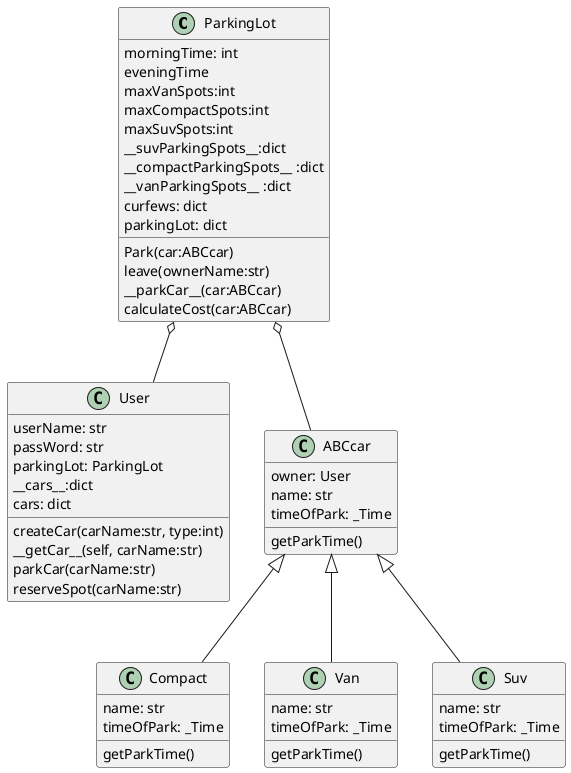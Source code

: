 @startuml

class ParkingLot
{
morningTime: int
eveningTime
maxVanSpots:int
maxCompactSpots:int
maxSuvSpots:int
__suvParkingSpots__:dict
__compactParkingSpots__ :dict
__vanParkingSpots__ :dict
curfews: dict
parkingLot: dict
Park(car:ABCcar)
leave(ownerName:str)
__parkCar__(car:ABCcar)
calculateCost(car:ABCcar)
}

class User
{
userName: str
passWord: str
parkingLot: ParkingLot
__cars__:dict
cars: dict
createCar(carName:str, type:int)
__getCar__(self, carName:str)
parkCar(carName:str)
reserveSpot(carName:str)

}



class ABCcar
{
owner: User
name: str
timeOfPark: _Time
getParkTime()
}

ParkingLot o-- ABCcar
ParkingLot o-- User

ABCcar ^-- Compact
ABCcar ^-- Van
ABCcar ^-- Suv

Class Compact
{
name: str
timeOfPark: _Time
getParkTime()
}
Class Van
{
name: str
timeOfPark: _Time
getParkTime()
}
Class Suv
{
name: str
timeOfPark: _Time
getParkTime()
}


@enduml